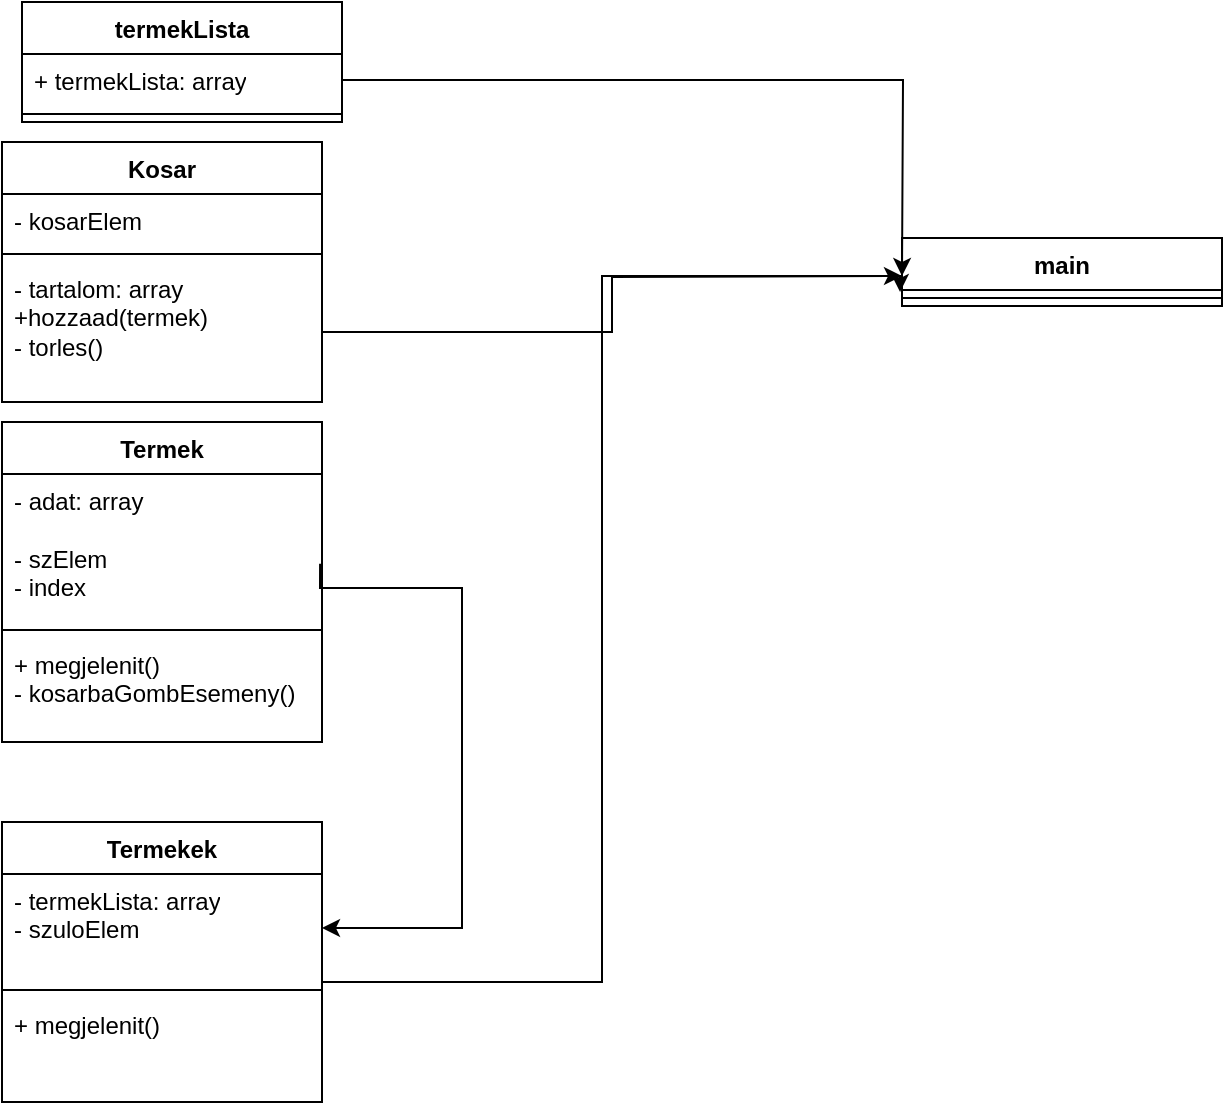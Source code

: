 <mxfile version="27.0.5">
  <diagram name="1 oldal" id="PX-qQVoX4_h3R1Bed6g7">
    <mxGraphModel dx="946" dy="519" grid="1" gridSize="10" guides="1" tooltips="1" connect="1" arrows="1" fold="1" page="1" pageScale="1" pageWidth="827" pageHeight="1169" math="0" shadow="0">
      <root>
        <mxCell id="0" />
        <mxCell id="1" parent="0" />
        <mxCell id="LAO7fJao21DUsHe245gt-1" value="Kosar" style="swimlane;fontStyle=1;align=center;verticalAlign=top;childLayout=stackLayout;horizontal=1;startSize=26;horizontalStack=0;resizeParent=1;resizeParentMax=0;resizeLast=0;collapsible=1;marginBottom=0;whiteSpace=wrap;html=1;" vertex="1" parent="1">
          <mxGeometry x="70" y="80" width="160" height="130" as="geometry" />
        </mxCell>
        <mxCell id="LAO7fJao21DUsHe245gt-2" value="- kosarElem" style="text;strokeColor=none;fillColor=none;align=left;verticalAlign=top;spacingLeft=4;spacingRight=4;overflow=hidden;rotatable=0;points=[[0,0.5],[1,0.5]];portConstraint=eastwest;whiteSpace=wrap;html=1;" vertex="1" parent="LAO7fJao21DUsHe245gt-1">
          <mxGeometry y="26" width="160" height="26" as="geometry" />
        </mxCell>
        <mxCell id="LAO7fJao21DUsHe245gt-3" value="" style="line;strokeWidth=1;fillColor=none;align=left;verticalAlign=middle;spacingTop=-1;spacingLeft=3;spacingRight=3;rotatable=0;labelPosition=right;points=[];portConstraint=eastwest;strokeColor=inherit;" vertex="1" parent="LAO7fJao21DUsHe245gt-1">
          <mxGeometry y="52" width="160" height="8" as="geometry" />
        </mxCell>
        <mxCell id="LAO7fJao21DUsHe245gt-4" value="- tartalom: array&lt;div&gt;+hozzaad(termek)&lt;/div&gt;&lt;div&gt;- torles()&lt;/div&gt;" style="text;strokeColor=none;fillColor=none;align=left;verticalAlign=top;spacingLeft=4;spacingRight=4;overflow=hidden;rotatable=0;points=[[0,0.5],[1,0.5]];portConstraint=eastwest;whiteSpace=wrap;html=1;" vertex="1" parent="LAO7fJao21DUsHe245gt-1">
          <mxGeometry y="60" width="160" height="70" as="geometry" />
        </mxCell>
        <mxCell id="LAO7fJao21DUsHe245gt-5" value="Termek" style="swimlane;fontStyle=1;align=center;verticalAlign=top;childLayout=stackLayout;horizontal=1;startSize=26;horizontalStack=0;resizeParent=1;resizeParentMax=0;resizeLast=0;collapsible=1;marginBottom=0;whiteSpace=wrap;html=1;" vertex="1" parent="1">
          <mxGeometry x="70" y="220" width="160" height="160" as="geometry" />
        </mxCell>
        <mxCell id="LAO7fJao21DUsHe245gt-6" value="- adat: array&lt;div&gt;&lt;br&gt;&lt;/div&gt;&lt;div&gt;- szElem&lt;/div&gt;&lt;div&gt;- index&lt;/div&gt;" style="text;strokeColor=none;fillColor=none;align=left;verticalAlign=top;spacingLeft=4;spacingRight=4;overflow=hidden;rotatable=0;points=[[0,0.5],[1,0.5]];portConstraint=eastwest;whiteSpace=wrap;html=1;" vertex="1" parent="LAO7fJao21DUsHe245gt-5">
          <mxGeometry y="26" width="160" height="74" as="geometry" />
        </mxCell>
        <mxCell id="LAO7fJao21DUsHe245gt-7" value="" style="line;strokeWidth=1;fillColor=none;align=left;verticalAlign=middle;spacingTop=-1;spacingLeft=3;spacingRight=3;rotatable=0;labelPosition=right;points=[];portConstraint=eastwest;strokeColor=inherit;" vertex="1" parent="LAO7fJao21DUsHe245gt-5">
          <mxGeometry y="100" width="160" height="8" as="geometry" />
        </mxCell>
        <mxCell id="LAO7fJao21DUsHe245gt-22" value="+ megjelenit()&lt;br&gt;- kosarbaGombEsemeny()" style="text;strokeColor=none;fillColor=none;align=left;verticalAlign=top;spacingLeft=4;spacingRight=4;overflow=hidden;rotatable=0;points=[[0,0.5],[1,0.5]];portConstraint=eastwest;whiteSpace=wrap;html=1;" vertex="1" parent="LAO7fJao21DUsHe245gt-5">
          <mxGeometry y="108" width="160" height="52" as="geometry" />
        </mxCell>
        <mxCell id="LAO7fJao21DUsHe245gt-9" value="Termekek" style="swimlane;fontStyle=1;align=center;verticalAlign=top;childLayout=stackLayout;horizontal=1;startSize=26;horizontalStack=0;resizeParent=1;resizeParentMax=0;resizeLast=0;collapsible=1;marginBottom=0;whiteSpace=wrap;html=1;" vertex="1" parent="1">
          <mxGeometry x="70" y="420" width="160" height="140" as="geometry" />
        </mxCell>
        <mxCell id="LAO7fJao21DUsHe245gt-10" value="- termekLista: array&lt;div&gt;- szuloElem&lt;br&gt;&lt;br&gt;&lt;/div&gt;" style="text;strokeColor=none;fillColor=none;align=left;verticalAlign=top;spacingLeft=4;spacingRight=4;overflow=hidden;rotatable=0;points=[[0,0.5],[1,0.5]];portConstraint=eastwest;whiteSpace=wrap;html=1;" vertex="1" parent="LAO7fJao21DUsHe245gt-9">
          <mxGeometry y="26" width="160" height="54" as="geometry" />
        </mxCell>
        <mxCell id="LAO7fJao21DUsHe245gt-11" value="" style="line;strokeWidth=1;fillColor=none;align=left;verticalAlign=middle;spacingTop=-1;spacingLeft=3;spacingRight=3;rotatable=0;labelPosition=right;points=[];portConstraint=eastwest;strokeColor=inherit;" vertex="1" parent="LAO7fJao21DUsHe245gt-9">
          <mxGeometry y="80" width="160" height="8" as="geometry" />
        </mxCell>
        <mxCell id="LAO7fJao21DUsHe245gt-12" value="+ megjelenit()" style="text;strokeColor=none;fillColor=none;align=left;verticalAlign=top;spacingLeft=4;spacingRight=4;overflow=hidden;rotatable=0;points=[[0,0.5],[1,0.5]];portConstraint=eastwest;whiteSpace=wrap;html=1;" vertex="1" parent="LAO7fJao21DUsHe245gt-9">
          <mxGeometry y="88" width="160" height="52" as="geometry" />
        </mxCell>
        <mxCell id="LAO7fJao21DUsHe245gt-13" value="main" style="swimlane;fontStyle=1;align=center;verticalAlign=top;childLayout=stackLayout;horizontal=1;startSize=26;horizontalStack=0;resizeParent=1;resizeParentMax=0;resizeLast=0;collapsible=1;marginBottom=0;whiteSpace=wrap;html=1;" vertex="1" parent="1">
          <mxGeometry x="520" y="128" width="160" height="34" as="geometry" />
        </mxCell>
        <mxCell id="LAO7fJao21DUsHe245gt-15" value="" style="line;strokeWidth=1;fillColor=none;align=left;verticalAlign=middle;spacingTop=-1;spacingLeft=3;spacingRight=3;rotatable=0;labelPosition=right;points=[];portConstraint=eastwest;strokeColor=inherit;" vertex="1" parent="LAO7fJao21DUsHe245gt-13">
          <mxGeometry y="26" width="160" height="8" as="geometry" />
        </mxCell>
        <mxCell id="LAO7fJao21DUsHe245gt-17" value="termekLista" style="swimlane;fontStyle=1;align=center;verticalAlign=top;childLayout=stackLayout;horizontal=1;startSize=26;horizontalStack=0;resizeParent=1;resizeParentMax=0;resizeLast=0;collapsible=1;marginBottom=0;whiteSpace=wrap;html=1;" vertex="1" parent="1">
          <mxGeometry x="80" y="10" width="160" height="60" as="geometry" />
        </mxCell>
        <mxCell id="LAO7fJao21DUsHe245gt-18" value="+ termekLista: array" style="text;strokeColor=none;fillColor=none;align=left;verticalAlign=top;spacingLeft=4;spacingRight=4;overflow=hidden;rotatable=0;points=[[0,0.5],[1,0.5]];portConstraint=eastwest;whiteSpace=wrap;html=1;" vertex="1" parent="LAO7fJao21DUsHe245gt-17">
          <mxGeometry y="26" width="160" height="26" as="geometry" />
        </mxCell>
        <mxCell id="LAO7fJao21DUsHe245gt-19" value="" style="line;strokeWidth=1;fillColor=none;align=left;verticalAlign=middle;spacingTop=-1;spacingLeft=3;spacingRight=3;rotatable=0;labelPosition=right;points=[];portConstraint=eastwest;strokeColor=inherit;" vertex="1" parent="LAO7fJao21DUsHe245gt-17">
          <mxGeometry y="52" width="160" height="8" as="geometry" />
        </mxCell>
        <mxCell id="LAO7fJao21DUsHe245gt-27" style="edgeStyle=orthogonalEdgeStyle;rounded=0;orthogonalLoop=1;jettySize=auto;html=1;exitX=0.994;exitY=0.606;exitDx=0;exitDy=0;exitPerimeter=0;" edge="1" parent="1" source="LAO7fJao21DUsHe245gt-6" target="LAO7fJao21DUsHe245gt-10">
          <mxGeometry relative="1" as="geometry">
            <mxPoint x="220" y="284" as="sourcePoint" />
            <mxPoint x="380" y="464" as="targetPoint" />
            <Array as="points">
              <mxPoint x="300" y="303" />
              <mxPoint x="300" y="473" />
            </Array>
          </mxGeometry>
        </mxCell>
        <mxCell id="LAO7fJao21DUsHe245gt-28" style="edgeStyle=orthogonalEdgeStyle;rounded=0;orthogonalLoop=1;jettySize=auto;html=1;" edge="1" parent="1" source="LAO7fJao21DUsHe245gt-4">
          <mxGeometry relative="1" as="geometry">
            <mxPoint x="520" y="147" as="targetPoint" />
          </mxGeometry>
        </mxCell>
        <mxCell id="LAO7fJao21DUsHe245gt-29" style="edgeStyle=orthogonalEdgeStyle;rounded=0;orthogonalLoop=1;jettySize=auto;html=1;entryX=-0.006;entryY=0.808;entryDx=0;entryDy=0;entryPerimeter=0;" edge="1" parent="1" source="LAO7fJao21DUsHe245gt-10">
          <mxGeometry relative="1" as="geometry">
            <mxPoint x="519.04" y="155.008" as="targetPoint" />
            <Array as="points">
              <mxPoint x="370" y="500" />
              <mxPoint x="370" y="147" />
              <mxPoint x="519" y="147" />
            </Array>
          </mxGeometry>
        </mxCell>
        <mxCell id="LAO7fJao21DUsHe245gt-31" style="edgeStyle=orthogonalEdgeStyle;rounded=0;orthogonalLoop=1;jettySize=auto;html=1;" edge="1" parent="1" source="LAO7fJao21DUsHe245gt-18">
          <mxGeometry relative="1" as="geometry">
            <mxPoint x="520" y="147" as="targetPoint" />
          </mxGeometry>
        </mxCell>
      </root>
    </mxGraphModel>
  </diagram>
</mxfile>
